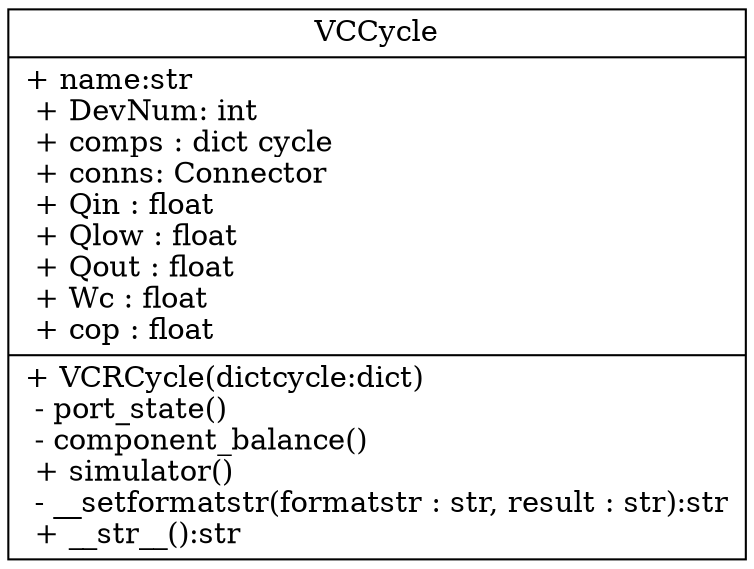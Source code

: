 digraph "classes" {
rankdir=BT
charset="utf-8"
"vcc.vccobj.VCRCycle" [
       color="black", fontcolor="black", 
      label="{VCCycle|
       + name:str\l 
       + DevNum: int\l
       + comps : dict cycle\l 
       + conns: Connector\l
       + Qin : float\l 
       + Qlow : float\l
       + Qout : float\l 
       + Wc : float\l + cop : float\l|
       + VCRCycle(dictcycle:dict)\l
       - port_state()\l 
       - component_balance()\l 
       + simulator()\l 
       - __setformatstr(formatstr : str, result : str):str\l
       + __str__():str\l}", shape="record", style="solid"];
}
